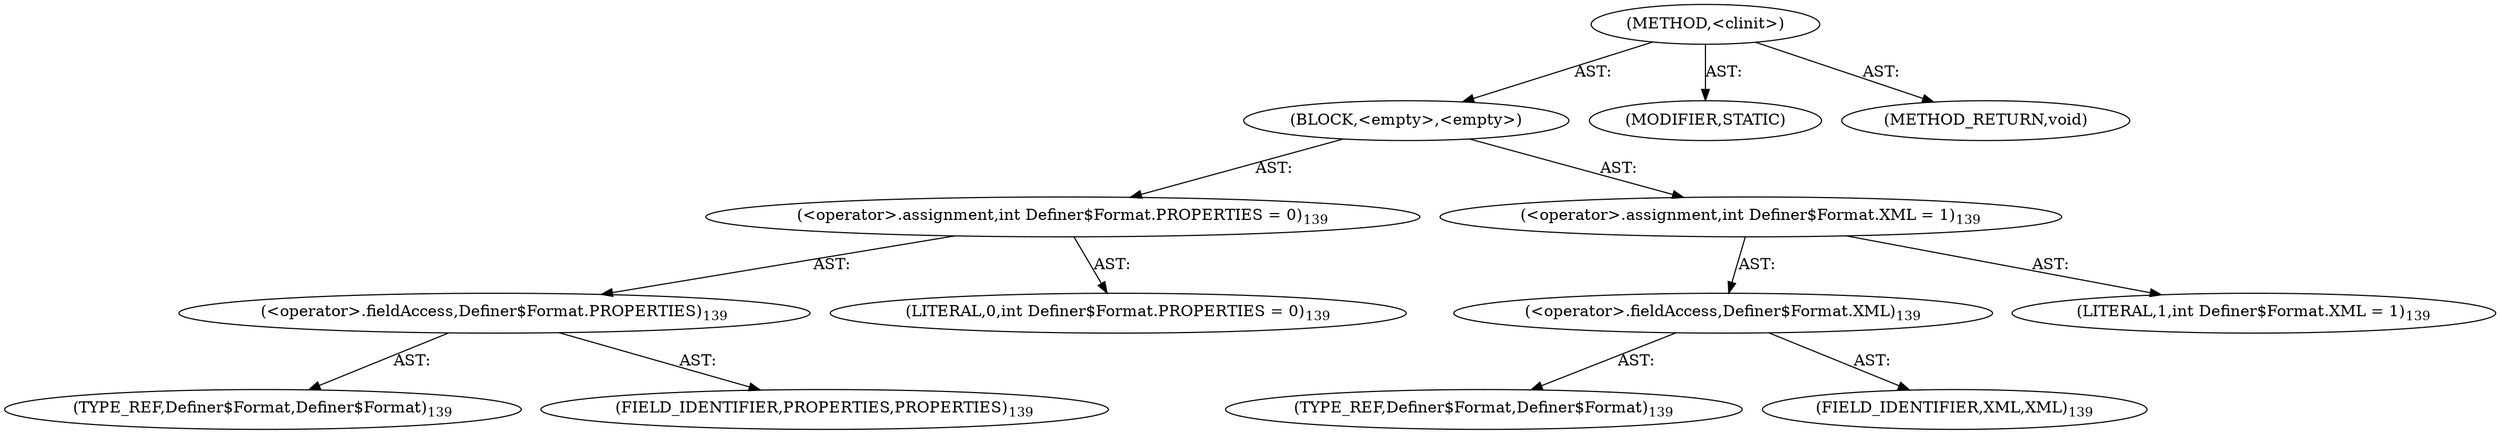 digraph "&lt;clinit&gt;" {  
"111669149702" [label = <(METHOD,&lt;clinit&gt;)> ]
"25769803782" [label = <(BLOCK,&lt;empty&gt;,&lt;empty&gt;)> ]
"30064771083" [label = <(&lt;operator&gt;.assignment,int Definer$Format.PROPERTIES = 0)<SUB>139</SUB>> ]
"30064771084" [label = <(&lt;operator&gt;.fieldAccess,Definer$Format.PROPERTIES)<SUB>139</SUB>> ]
"180388626435" [label = <(TYPE_REF,Definer$Format,Definer$Format)<SUB>139</SUB>> ]
"55834574851" [label = <(FIELD_IDENTIFIER,PROPERTIES,PROPERTIES)<SUB>139</SUB>> ]
"90194313224" [label = <(LITERAL,0,int Definer$Format.PROPERTIES = 0)<SUB>139</SUB>> ]
"30064771085" [label = <(&lt;operator&gt;.assignment,int Definer$Format.XML = 1)<SUB>139</SUB>> ]
"30064771086" [label = <(&lt;operator&gt;.fieldAccess,Definer$Format.XML)<SUB>139</SUB>> ]
"180388626436" [label = <(TYPE_REF,Definer$Format,Definer$Format)<SUB>139</SUB>> ]
"55834574852" [label = <(FIELD_IDENTIFIER,XML,XML)<SUB>139</SUB>> ]
"90194313225" [label = <(LITERAL,1,int Definer$Format.XML = 1)<SUB>139</SUB>> ]
"133143986209" [label = <(MODIFIER,STATIC)> ]
"128849018886" [label = <(METHOD_RETURN,void)> ]
  "111669149702" -> "25769803782"  [ label = "AST: "] 
  "111669149702" -> "133143986209"  [ label = "AST: "] 
  "111669149702" -> "128849018886"  [ label = "AST: "] 
  "25769803782" -> "30064771083"  [ label = "AST: "] 
  "25769803782" -> "30064771085"  [ label = "AST: "] 
  "30064771083" -> "30064771084"  [ label = "AST: "] 
  "30064771083" -> "90194313224"  [ label = "AST: "] 
  "30064771084" -> "180388626435"  [ label = "AST: "] 
  "30064771084" -> "55834574851"  [ label = "AST: "] 
  "30064771085" -> "30064771086"  [ label = "AST: "] 
  "30064771085" -> "90194313225"  [ label = "AST: "] 
  "30064771086" -> "180388626436"  [ label = "AST: "] 
  "30064771086" -> "55834574852"  [ label = "AST: "] 
}
